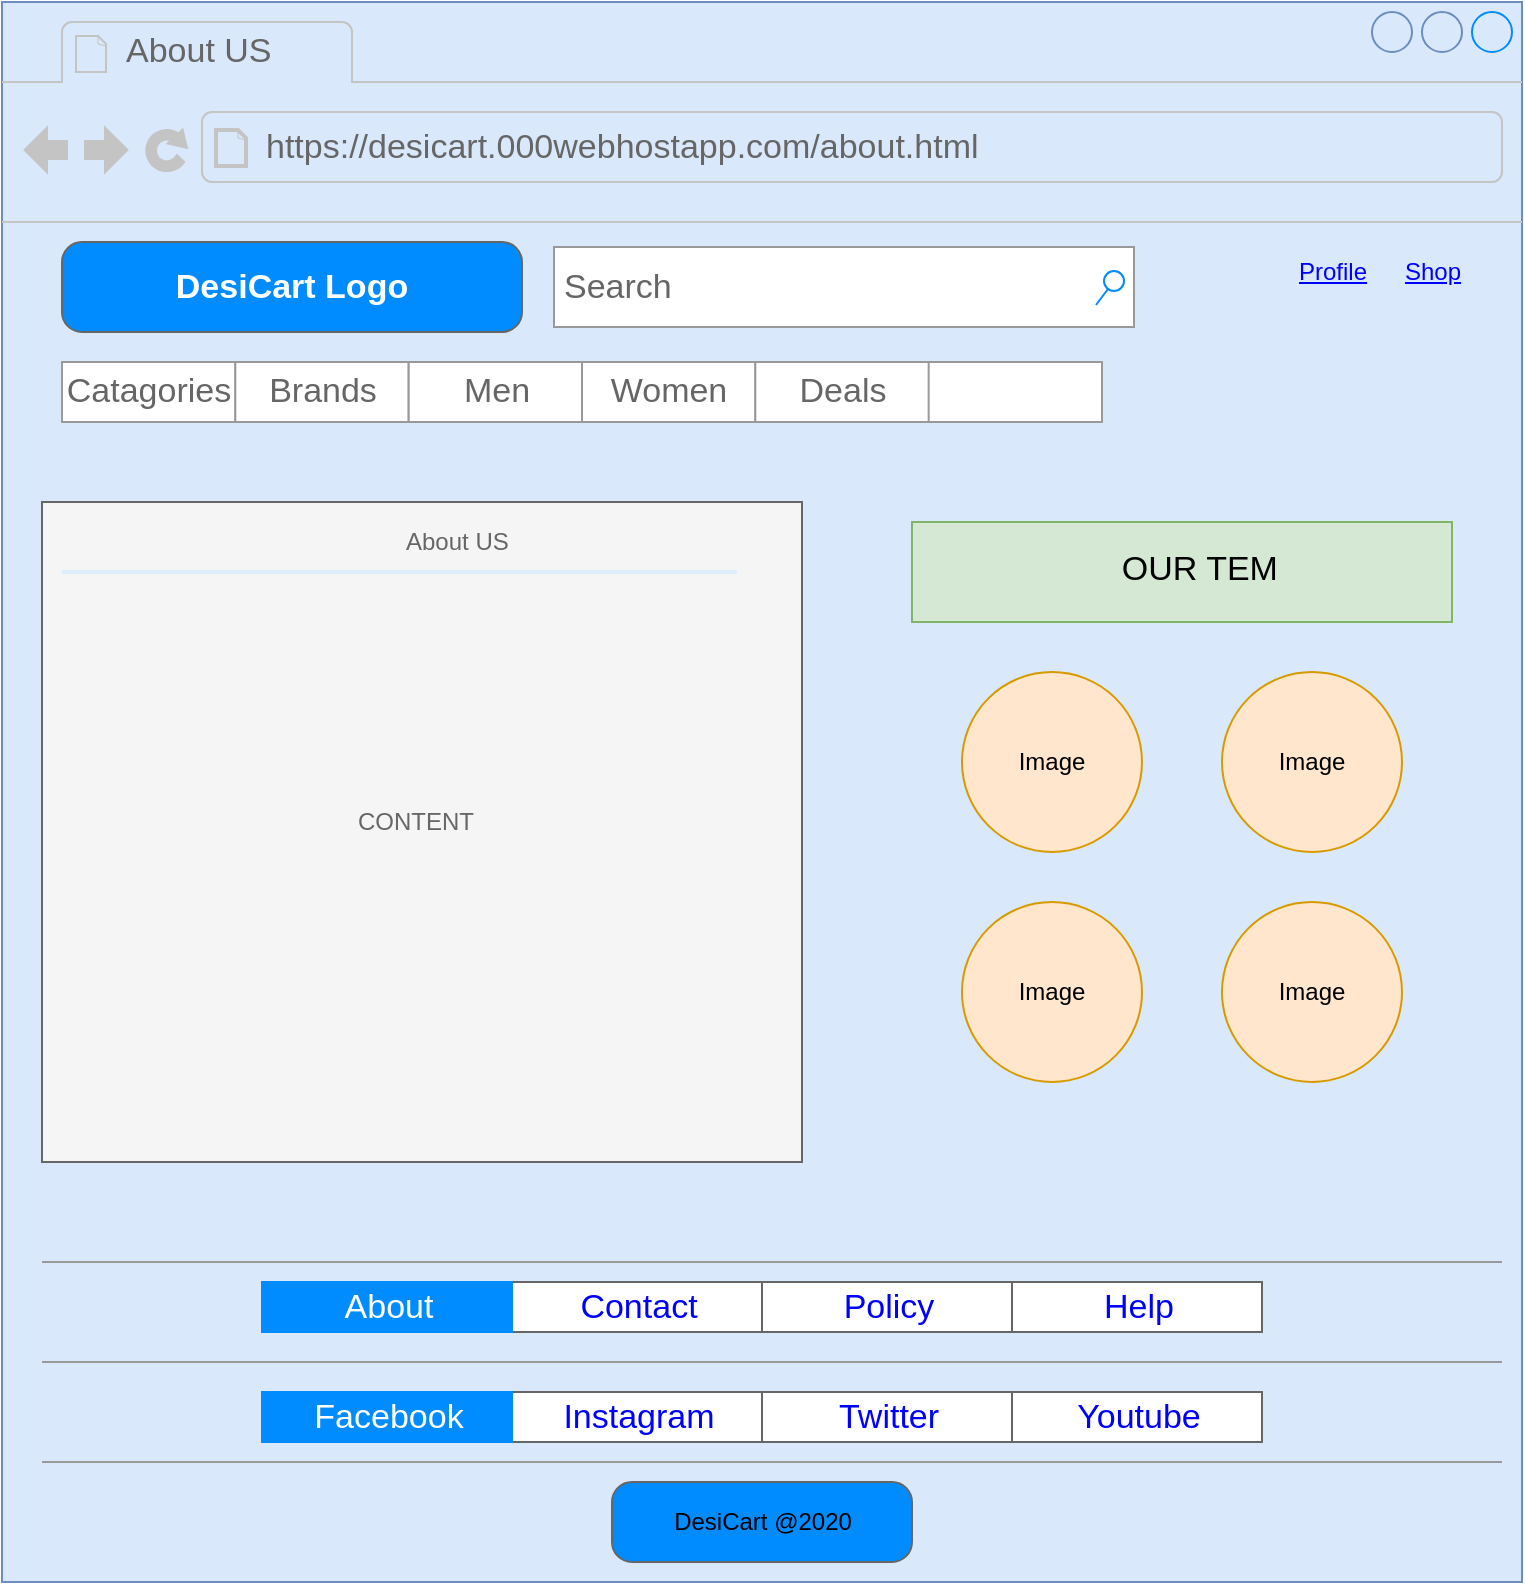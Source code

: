 <mxfile version="13.7.3" type="device"><diagram id="vnX9jJGYGv_y7n2HQbVz" name="Page-1"><mxGraphModel dx="1024" dy="592" grid="1" gridSize="10" guides="1" tooltips="1" connect="1" arrows="1" fold="1" page="1" pageScale="1" pageWidth="827" pageHeight="1169" math="0" shadow="0"><root><mxCell id="0"/><mxCell id="1" parent="0"/><mxCell id="TRtdX5n4FSwoIuKJ6MUf-1" value="" style="strokeWidth=1;shadow=0;dashed=0;align=center;html=1;shape=mxgraph.mockup.containers.browserWindow;rSize=0;strokeColor2=#008cff;strokeColor3=#c4c4c4;mainText=,;recursiveResize=0;fillColor=#dae8fc;strokeColor=#6c8ebf;" parent="1" vertex="1"><mxGeometry x="30" y="110" width="760" height="790" as="geometry"/></mxCell><mxCell id="TRtdX5n4FSwoIuKJ6MUf-2" value="About US" style="strokeWidth=1;shadow=0;dashed=0;align=center;html=1;shape=mxgraph.mockup.containers.anchor;fontSize=17;fontColor=#666666;align=left;" parent="TRtdX5n4FSwoIuKJ6MUf-1" vertex="1"><mxGeometry x="60" y="12" width="110" height="26" as="geometry"/></mxCell><mxCell id="TRtdX5n4FSwoIuKJ6MUf-3" value="https://desicart.000webhostapp.com/about.html" style="strokeWidth=1;shadow=0;dashed=0;align=center;html=1;shape=mxgraph.mockup.containers.anchor;rSize=0;fontSize=17;fontColor=#666666;align=left;" parent="TRtdX5n4FSwoIuKJ6MUf-1" vertex="1"><mxGeometry x="130" y="60" width="250" height="26" as="geometry"/></mxCell><mxCell id="TRtdX5n4FSwoIuKJ6MUf-9" value="DesiCart Logo" style="strokeWidth=1;shadow=0;dashed=0;align=center;html=1;shape=mxgraph.mockup.buttons.button;strokeColor=#666666;fontColor=#ffffff;mainText=;buttonStyle=round;fontSize=17;fontStyle=1;fillColor=#008cff;whiteSpace=wrap;" parent="TRtdX5n4FSwoIuKJ6MUf-1" vertex="1"><mxGeometry x="30" y="120" width="230" height="45" as="geometry"/></mxCell><mxCell id="TRtdX5n4FSwoIuKJ6MUf-10" value="Search" style="strokeWidth=1;shadow=0;dashed=0;align=center;html=1;shape=mxgraph.mockup.forms.searchBox;strokeColor=#999999;mainText=;strokeColor2=#008cff;fontColor=#666666;fontSize=17;align=left;spacingLeft=3;" parent="TRtdX5n4FSwoIuKJ6MUf-1" vertex="1"><mxGeometry x="276" y="122.5" width="290" height="40" as="geometry"/></mxCell><mxCell id="TRtdX5n4FSwoIuKJ6MUf-11" value="Profile" style="shape=rectangle;strokeColor=none;fillColor=none;linkText=;fontSize=12;fontColor=#0000ff;fontStyle=4;html=1;align=center;" parent="TRtdX5n4FSwoIuKJ6MUf-1" vertex="1"><mxGeometry x="635" y="120" width="60" height="30" as="geometry"/></mxCell><mxCell id="TRtdX5n4FSwoIuKJ6MUf-12" value="Shop" style="shape=rectangle;strokeColor=none;fillColor=none;linkText=;fontSize=12;fontColor=#0000ff;fontStyle=4;html=1;align=center;" parent="TRtdX5n4FSwoIuKJ6MUf-1" vertex="1"><mxGeometry x="690" y="120" width="50" height="30" as="geometry"/></mxCell><mxCell id="TRtdX5n4FSwoIuKJ6MUf-13" value="" style="strokeWidth=1;shadow=0;dashed=0;align=center;html=1;shape=mxgraph.mockup.forms.rrect;rSize=0;strokeColor=#999999;fontSize=12;" parent="TRtdX5n4FSwoIuKJ6MUf-1" vertex="1"><mxGeometry x="30" y="180" width="520" height="30" as="geometry"/></mxCell><mxCell id="TRtdX5n4FSwoIuKJ6MUf-14" value="Catagories" style="strokeColor=inherit;fillColor=inherit;gradientColor=inherit;strokeWidth=1;shadow=0;dashed=0;align=center;html=1;shape=mxgraph.mockup.forms.rrect;rSize=0;fontSize=17;fontColor=#666666;" parent="TRtdX5n4FSwoIuKJ6MUf-13" vertex="1"><mxGeometry width="86.667" height="30" as="geometry"/></mxCell><mxCell id="TRtdX5n4FSwoIuKJ6MUf-15" value="Brands" style="strokeColor=inherit;fillColor=inherit;gradientColor=inherit;strokeWidth=1;shadow=0;dashed=0;align=center;html=1;shape=mxgraph.mockup.forms.rrect;rSize=0;fontSize=17;fontColor=#666666;" parent="TRtdX5n4FSwoIuKJ6MUf-13" vertex="1"><mxGeometry x="86.667" width="86.667" height="30" as="geometry"/></mxCell><mxCell id="TRtdX5n4FSwoIuKJ6MUf-16" value="Men" style="strokeColor=inherit;fillColor=inherit;gradientColor=inherit;strokeWidth=1;shadow=0;dashed=0;align=center;html=1;shape=mxgraph.mockup.forms.rrect;rSize=0;fontSize=17;fontColor=#666666;" parent="TRtdX5n4FSwoIuKJ6MUf-13" vertex="1"><mxGeometry x="173.333" width="86.667" height="30" as="geometry"/></mxCell><mxCell id="TRtdX5n4FSwoIuKJ6MUf-17" value="Women" style="strokeColor=inherit;fillColor=inherit;gradientColor=inherit;strokeWidth=1;shadow=0;dashed=0;align=center;html=1;shape=mxgraph.mockup.forms.rrect;rSize=0;fontSize=17;fontColor=#666666;" parent="TRtdX5n4FSwoIuKJ6MUf-13" vertex="1"><mxGeometry x="260" width="86.667" height="30" as="geometry"/></mxCell><mxCell id="TRtdX5n4FSwoIuKJ6MUf-18" value="Deals" style="strokeColor=inherit;fillColor=inherit;gradientColor=inherit;strokeWidth=1;shadow=0;dashed=0;align=center;html=1;shape=mxgraph.mockup.forms.rrect;rSize=0;fontSize=17;fontColor=#666666;" parent="TRtdX5n4FSwoIuKJ6MUf-13" vertex="1"><mxGeometry x="346.667" width="86.667" height="30" as="geometry"/></mxCell><mxCell id="3Q6I8BPyOJwlXQvErJp9-13" value="" style="strokeWidth=1;shadow=0;dashed=0;align=center;html=1;shape=mxgraph.mockup.forms.rrect;rSize=0;strokeColor=#666666;fillColor=#f5f5f5;fontColor=#333333;" parent="TRtdX5n4FSwoIuKJ6MUf-1" vertex="1"><mxGeometry x="20" y="250" width="380" height="330" as="geometry"/></mxCell><mxCell id="3Q6I8BPyOJwlXQvErJp9-14" value="About US" style="strokeWidth=1;shadow=0;dashed=0;align=center;html=1;shape=mxgraph.mockup.forms.anchor;fontSize=12;fontColor=#666666;align=left;resizeWidth=1;spacingLeft=0;" parent="3Q6I8BPyOJwlXQvErJp9-13" vertex="1"><mxGeometry width="187.444" height="20" relative="1" as="geometry"><mxPoint x="180" y="10" as="offset"/></mxGeometry></mxCell><mxCell id="3Q6I8BPyOJwlXQvErJp9-15" value="" style="shape=line;strokeColor=#ddeeff;strokeWidth=2;html=1;resizeWidth=1;" parent="3Q6I8BPyOJwlXQvErJp9-13" vertex="1"><mxGeometry width="337.399" height="10" relative="1" as="geometry"><mxPoint x="10" y="30" as="offset"/></mxGeometry></mxCell><mxCell id="3Q6I8BPyOJwlXQvErJp9-18" value="CONTENT" style="strokeWidth=1;shadow=0;dashed=0;align=center;html=1;shape=mxgraph.mockup.forms.anchor;fontSize=12;fontColor=#666666;align=left;resizeWidth=1;spacingLeft=0;" parent="3Q6I8BPyOJwlXQvErJp9-13" vertex="1"><mxGeometry width="187.444" height="20" relative="1" as="geometry"><mxPoint x="156" y="150" as="offset"/></mxGeometry></mxCell><mxCell id="TRtdX5n4FSwoIuKJ6MUf-89" value="" style="verticalLabelPosition=bottom;shadow=0;dashed=0;align=center;html=1;verticalAlign=top;strokeWidth=1;shape=mxgraph.mockup.markup.line;strokeColor=#999999;fontSize=12;" parent="TRtdX5n4FSwoIuKJ6MUf-1" vertex="1"><mxGeometry x="20" y="620" width="730" height="20" as="geometry"/></mxCell><mxCell id="TRtdX5n4FSwoIuKJ6MUf-90" value="" style="verticalLabelPosition=bottom;shadow=0;dashed=0;align=center;html=1;verticalAlign=top;strokeWidth=1;shape=mxgraph.mockup.markup.line;strokeColor=#999999;fontSize=12;" parent="TRtdX5n4FSwoIuKJ6MUf-1" vertex="1"><mxGeometry x="20" y="670" width="730" height="20" as="geometry"/></mxCell><mxCell id="TRtdX5n4FSwoIuKJ6MUf-91" value="" style="verticalLabelPosition=bottom;shadow=0;dashed=0;align=center;html=1;verticalAlign=top;strokeWidth=1;shape=mxgraph.mockup.markup.line;strokeColor=#999999;fontSize=12;" parent="TRtdX5n4FSwoIuKJ6MUf-1" vertex="1"><mxGeometry x="20" y="720" width="730" height="20" as="geometry"/></mxCell><mxCell id="TRtdX5n4FSwoIuKJ6MUf-97" value="DesiCart @2020" style="strokeWidth=1;shadow=0;dashed=0;align=center;html=1;shape=mxgraph.mockup.buttons.multiButton;fillColor=#008cff;strokeColor=#666666;mainText=;subText=;fontSize=12;" parent="TRtdX5n4FSwoIuKJ6MUf-1" vertex="1"><mxGeometry x="305" y="740" width="150" height="40" as="geometry"/></mxCell><mxCell id="TRtdX5n4FSwoIuKJ6MUf-98" value="" style="strokeWidth=1;shadow=0;dashed=0;align=center;html=1;shape=mxgraph.mockup.anchor;fontSize=16;fontColor=#ffffff;fontStyle=1;whiteSpace=wrap;" parent="TRtdX5n4FSwoIuKJ6MUf-97" vertex="1"><mxGeometry y="6.4" width="150" height="16" as="geometry"/></mxCell><mxCell id="TRtdX5n4FSwoIuKJ6MUf-99" value="" style="strokeWidth=1;shadow=0;dashed=0;align=center;html=1;shape=mxgraph.mockup.anchor;fontSize=12;fontColor=#ffffff;fontStyle=1;whiteSpace=wrap;" parent="TRtdX5n4FSwoIuKJ6MUf-97" vertex="1"><mxGeometry y="24" width="150" height="8" as="geometry"/></mxCell><mxCell id="TRtdX5n4FSwoIuKJ6MUf-100" value="" style="strokeWidth=1;shadow=0;dashed=0;align=center;html=1;shape=mxgraph.mockup.text.rrect;rSize=0;strokeColor=#666666;fontSize=12;" parent="TRtdX5n4FSwoIuKJ6MUf-1" vertex="1"><mxGeometry x="130" y="695" width="500" height="25" as="geometry"/></mxCell><mxCell id="TRtdX5n4FSwoIuKJ6MUf-101" value="Instagram" style="strokeColor=inherit;fillColor=inherit;gradientColor=inherit;strokeWidth=1;shadow=0;dashed=0;align=center;html=1;shape=mxgraph.mockup.text.rrect;rSize=0;fontSize=17;fontColor=#0000ff;" parent="TRtdX5n4FSwoIuKJ6MUf-100" vertex="1"><mxGeometry x="125" width="125" height="25" as="geometry"/></mxCell><mxCell id="TRtdX5n4FSwoIuKJ6MUf-102" value="Twitter" style="strokeColor=inherit;fillColor=inherit;gradientColor=inherit;strokeWidth=1;shadow=0;dashed=0;align=center;html=1;shape=mxgraph.mockup.text.rrect;rSize=0;fontSize=17;fontColor=#0000ff;" parent="TRtdX5n4FSwoIuKJ6MUf-100" vertex="1"><mxGeometry x="250" width="125" height="25" as="geometry"/></mxCell><mxCell id="TRtdX5n4FSwoIuKJ6MUf-103" value="Youtube" style="strokeColor=inherit;fillColor=inherit;gradientColor=inherit;strokeWidth=1;shadow=0;dashed=0;align=center;html=1;shape=mxgraph.mockup.text.rrect;rSize=0;fontSize=17;fontColor=#0000ff;" parent="TRtdX5n4FSwoIuKJ6MUf-100" vertex="1"><mxGeometry x="375" width="125" height="25" as="geometry"/></mxCell><mxCell id="TRtdX5n4FSwoIuKJ6MUf-104" value="Facebook" style="strokeWidth=1;shadow=0;dashed=0;align=center;html=1;shape=mxgraph.mockup.text.rrect;rSize=0;fontSize=17;fontColor=#ffffff;fillColor=#008cff;strokeColor=#008cff;" parent="TRtdX5n4FSwoIuKJ6MUf-100" vertex="1"><mxGeometry width="125" height="25" as="geometry"/></mxCell><mxCell id="TRtdX5n4FSwoIuKJ6MUf-105" value="" style="strokeWidth=1;shadow=0;dashed=0;align=center;html=1;shape=mxgraph.mockup.text.rrect;rSize=0;strokeColor=#666666;fontSize=12;" parent="TRtdX5n4FSwoIuKJ6MUf-1" vertex="1"><mxGeometry x="130" y="640" width="500" height="25" as="geometry"/></mxCell><mxCell id="TRtdX5n4FSwoIuKJ6MUf-106" value="Contact" style="strokeColor=inherit;fillColor=inherit;gradientColor=inherit;strokeWidth=1;shadow=0;dashed=0;align=center;html=1;shape=mxgraph.mockup.text.rrect;rSize=0;fontSize=17;fontColor=#0000ff;" parent="TRtdX5n4FSwoIuKJ6MUf-105" vertex="1"><mxGeometry x="125" width="125" height="25" as="geometry"/></mxCell><mxCell id="TRtdX5n4FSwoIuKJ6MUf-107" value="Policy" style="strokeColor=inherit;fillColor=inherit;gradientColor=inherit;strokeWidth=1;shadow=0;dashed=0;align=center;html=1;shape=mxgraph.mockup.text.rrect;rSize=0;fontSize=17;fontColor=#0000ff;" parent="TRtdX5n4FSwoIuKJ6MUf-105" vertex="1"><mxGeometry x="250" width="125" height="25" as="geometry"/></mxCell><mxCell id="TRtdX5n4FSwoIuKJ6MUf-108" value="Help" style="strokeColor=inherit;fillColor=inherit;gradientColor=inherit;strokeWidth=1;shadow=0;dashed=0;align=center;html=1;shape=mxgraph.mockup.text.rrect;rSize=0;fontSize=17;fontColor=#0000ff;" parent="TRtdX5n4FSwoIuKJ6MUf-105" vertex="1"><mxGeometry x="375" width="125" height="25" as="geometry"/></mxCell><mxCell id="TRtdX5n4FSwoIuKJ6MUf-109" value="About" style="strokeWidth=1;shadow=0;dashed=0;align=center;html=1;shape=mxgraph.mockup.text.rrect;rSize=0;fontSize=17;fontColor=#ffffff;fillColor=#008cff;strokeColor=#008cff;" parent="TRtdX5n4FSwoIuKJ6MUf-105" vertex="1"><mxGeometry width="125" height="25" as="geometry"/></mxCell><mxCell id="muxjY3V2n00EHAc9UQ4K-2" value="&lt;blockquote style=&quot;margin: 0 0 0 40px ; border: none ; padding: 0px&quot;&gt;&lt;blockquote style=&quot;margin: 0 0 0 40px ; border: none ; padding: 0px&quot;&gt;&amp;nbsp; &amp;nbsp; OUR TEM&lt;/blockquote&gt;&lt;/blockquote&gt;" style="strokeWidth=1;shadow=0;dashed=0;align=center;html=1;shape=mxgraph.mockup.text.textBox;align=left;fontSize=17;spacingLeft=4;spacingTop=-3;mainText=;fillColor=#d5e8d4;strokeColor=#82b366;" parent="TRtdX5n4FSwoIuKJ6MUf-1" vertex="1"><mxGeometry x="455" y="260" width="270" height="50" as="geometry"/></mxCell><mxCell id="ML40XLsBYbv_lCZRC4uM-1" value="Image" style="ellipse;whiteSpace=wrap;html=1;aspect=fixed;fillColor=#ffe6cc;strokeColor=#d79b00;" vertex="1" parent="TRtdX5n4FSwoIuKJ6MUf-1"><mxGeometry x="480" y="335" width="90" height="90" as="geometry"/></mxCell><mxCell id="ML40XLsBYbv_lCZRC4uM-5" value="Image" style="ellipse;whiteSpace=wrap;html=1;aspect=fixed;fillColor=#ffe6cc;strokeColor=#d79b00;" vertex="1" parent="TRtdX5n4FSwoIuKJ6MUf-1"><mxGeometry x="610" y="335" width="90" height="90" as="geometry"/></mxCell><mxCell id="ML40XLsBYbv_lCZRC4uM-6" value="Image" style="ellipse;whiteSpace=wrap;html=1;aspect=fixed;fillColor=#ffe6cc;strokeColor=#d79b00;" vertex="1" parent="TRtdX5n4FSwoIuKJ6MUf-1"><mxGeometry x="480" y="450" width="90" height="90" as="geometry"/></mxCell><mxCell id="ML40XLsBYbv_lCZRC4uM-7" value="Image" style="ellipse;whiteSpace=wrap;html=1;aspect=fixed;fillColor=#ffe6cc;strokeColor=#d79b00;" vertex="1" parent="TRtdX5n4FSwoIuKJ6MUf-1"><mxGeometry x="610" y="450" width="90" height="90" as="geometry"/></mxCell></root></mxGraphModel></diagram></mxfile>
